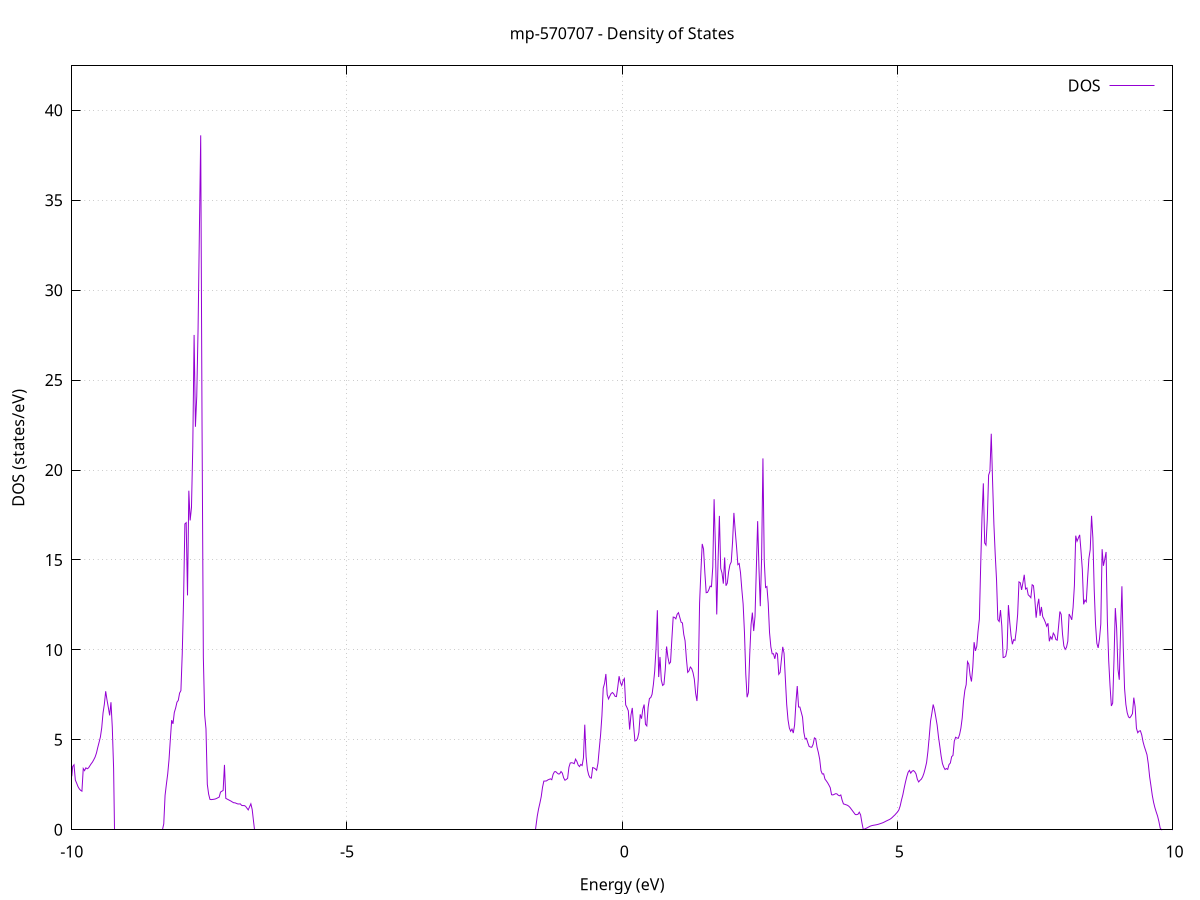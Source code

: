 set title 'mp-570707 - Density of States'
set xlabel 'Energy (eV)'
set ylabel 'DOS (states/eV)'
set grid
set xrange [-10:10]
set yrange [0:42.468]
set xzeroaxis lt -1
set terminal png size 800,600
set output 'mp-570707_dos_gnuplot.png'
plot '-' using 1:2 with lines title 'DOS'
-35.978600 0.000000
-35.954700 0.000000
-35.930700 0.000000
-35.906700 0.000000
-35.882700 0.000000
-35.858700 0.000000
-35.834800 0.000000
-35.810800 0.000000
-35.786800 0.000000
-35.762800 0.000000
-35.738800 0.000000
-35.714900 0.000000
-35.690900 0.000000
-35.666900 0.000000
-35.642900 0.000000
-35.618900 0.000000
-35.595000 0.000000
-35.571000 0.000000
-35.547000 0.000000
-35.523000 0.000000
-35.499000 0.000000
-35.475100 0.000000
-35.451100 0.000000
-35.427100 0.000000
-35.403100 0.000000
-35.379100 0.000000
-35.355200 0.000000
-35.331200 0.000000
-35.307200 0.000000
-35.283200 0.000000
-35.259200 0.000000
-35.235300 0.000000
-35.211300 0.000000
-35.187300 0.000000
-35.163300 0.000000
-35.139300 0.000000
-35.115300 0.000000
-35.091400 0.000000
-35.067400 0.000000
-35.043400 0.000000
-35.019400 0.000000
-34.995400 0.000000
-34.971500 0.000000
-34.947500 0.000000
-34.923500 0.000000
-34.899500 0.000000
-34.875500 0.000000
-34.851600 0.000000
-34.827600 0.000000
-34.803600 0.000000
-34.779600 0.000000
-34.755600 0.000000
-34.731700 0.000000
-34.707700 0.000000
-34.683700 0.000000
-34.659700 0.000000
-34.635700 0.000000
-34.611800 0.000000
-34.587800 0.000000
-34.563800 0.000000
-34.539800 0.000000
-34.515800 0.000000
-34.491900 0.000000
-34.467900 0.000000
-34.443900 0.000000
-34.419900 0.000000
-34.395900 0.000000
-34.371900 0.000000
-34.348000 0.000000
-34.324000 0.000000
-34.300000 0.000000
-34.276000 0.000000
-34.252000 0.000000
-34.228100 0.000000
-34.204100 0.000000
-34.180100 0.000000
-34.156100 0.000000
-34.132100 0.000000
-34.108200 0.000000
-34.084200 0.000000
-34.060200 0.000000
-34.036200 0.000000
-34.012200 0.000000
-33.988300 0.000000
-33.964300 0.000000
-33.940300 0.000000
-33.916300 0.000000
-33.892300 0.000000
-33.868400 0.000000
-33.844400 0.000000
-33.820400 0.000000
-33.796400 170.251100
-33.772400 0.000000
-33.748500 0.000000
-33.724500 0.000000
-33.700500 0.000000
-33.676500 0.000000
-33.652500 0.000000
-33.628600 0.000000
-33.604600 0.000000
-33.580600 0.000000
-33.556600 0.000000
-33.532600 0.000000
-33.508600 0.000000
-33.484700 0.000000
-33.460700 0.000000
-33.436700 0.000000
-33.412700 0.000000
-33.388700 0.000000
-33.364800 0.000000
-33.340800 0.000000
-33.316800 0.000000
-33.292800 0.000000
-33.268800 0.000000
-33.244900 0.000000
-33.220900 0.000000
-33.196900 0.000000
-33.172900 0.000000
-33.148900 0.000000
-33.125000 0.000000
-33.101000 0.000000
-33.077000 0.000000
-33.053000 0.000000
-33.029000 0.000000
-33.005100 0.000000
-32.981100 0.000000
-32.957100 0.000000
-32.933100 0.000000
-32.909100 0.000000
-32.885200 0.000000
-32.861200 0.000000
-32.837200 0.000000
-32.813200 0.000000
-32.789200 0.000000
-32.765300 0.000000
-32.741300 0.000000
-32.717300 0.000000
-32.693300 0.000000
-32.669300 0.000000
-32.645300 0.000000
-32.621400 0.000000
-32.597400 0.000000
-32.573400 0.000000
-32.549400 0.000000
-32.525400 0.000000
-32.501500 0.000000
-32.477500 0.000000
-32.453500 0.000000
-32.429500 0.000000
-32.405500 0.000000
-32.381600 0.000000
-32.357600 0.000000
-32.333600 0.000000
-32.309600 0.000000
-32.285600 0.000000
-32.261700 0.000000
-32.237700 0.000000
-32.213700 0.000000
-32.189700 0.000000
-32.165700 0.000000
-32.141800 0.000000
-32.117800 0.000000
-32.093800 0.000000
-32.069800 0.000000
-32.045800 0.000000
-32.021900 0.000000
-31.997900 0.000000
-31.973900 0.000000
-31.949900 0.000000
-31.925900 0.000000
-31.901900 0.000000
-31.878000 0.000000
-31.854000 0.000000
-31.830000 0.000000
-31.806000 0.000000
-31.782000 0.000000
-31.758100 0.000000
-31.734100 0.000000
-31.710100 0.000000
-31.686100 0.000000
-31.662100 0.000000
-31.638200 0.000000
-31.614200 0.000000
-31.590200 0.000000
-31.566200 0.000000
-31.542200 0.000000
-31.518300 0.000000
-31.494300 0.000000
-31.470300 0.000000
-31.446300 0.000000
-31.422300 0.000000
-31.398400 0.000000
-31.374400 0.000000
-31.350400 0.000000
-31.326400 0.000000
-31.302400 0.000000
-31.278500 0.000000
-31.254500 0.000000
-31.230500 0.000000
-31.206500 0.000000
-31.182500 0.000000
-31.158600 0.000000
-31.134600 0.000000
-31.110600 0.000000
-31.086600 0.000000
-31.062600 0.000000
-31.038600 0.000000
-31.014700 0.000000
-30.990700 0.000000
-30.966700 0.000000
-30.942700 0.000000
-30.918700 0.000000
-30.894800 0.000000
-30.870800 0.000000
-30.846800 0.000000
-30.822800 0.000000
-30.798800 0.000000
-30.774900 0.000000
-30.750900 0.000000
-30.726900 0.000000
-30.702900 0.000000
-30.678900 0.000000
-30.655000 0.000000
-30.631000 0.000000
-30.607000 0.000000
-30.583000 0.000000
-30.559000 0.000000
-30.535100 0.000000
-30.511100 0.000000
-30.487100 0.000000
-30.463100 0.000000
-30.439100 0.000000
-30.415200 0.000000
-30.391200 0.000000
-30.367200 0.000000
-30.343200 0.000000
-30.319200 0.000000
-30.295200 0.000000
-30.271300 0.000000
-30.247300 0.000000
-30.223300 0.000000
-30.199300 0.000000
-30.175300 0.000000
-30.151400 0.000000
-30.127400 0.000000
-30.103400 0.000000
-30.079400 0.000000
-30.055400 0.000000
-30.031500 0.000000
-30.007500 0.000000
-29.983500 0.000000
-29.959500 0.000000
-29.935500 0.000000
-29.911600 0.000000
-29.887600 0.000000
-29.863600 0.000000
-29.839600 0.000000
-29.815600 0.000000
-29.791700 0.000000
-29.767700 0.000000
-29.743700 0.000000
-29.719700 0.000000
-29.695700 0.000000
-29.671800 0.000000
-29.647800 0.000000
-29.623800 0.000000
-29.599800 0.000000
-29.575800 0.000000
-29.551900 0.000000
-29.527900 0.000000
-29.503900 0.000000
-29.479900 0.000000
-29.455900 0.000000
-29.431900 0.000000
-29.408000 0.000000
-29.384000 0.000000
-29.360000 0.000000
-29.336000 0.000000
-29.312000 0.000000
-29.288100 0.000000
-29.264100 0.000000
-29.240100 0.000000
-29.216100 0.000000
-29.192100 0.000000
-29.168200 0.000000
-29.144200 0.000000
-29.120200 0.000000
-29.096200 0.000000
-29.072200 0.000000
-29.048300 0.000000
-29.024300 0.000000
-29.000300 0.000000
-28.976300 0.000000
-28.952300 0.000000
-28.928400 0.000000
-28.904400 0.000000
-28.880400 0.000000
-28.856400 0.000000
-28.832400 0.000000
-28.808500 0.000000
-28.784500 0.000000
-28.760500 0.000000
-28.736500 0.000000
-28.712500 0.000000
-28.688600 0.000000
-28.664600 0.000000
-28.640600 0.000000
-28.616600 0.000000
-28.592600 0.000000
-28.568600 0.000000
-28.544700 0.000000
-28.520700 0.000000
-28.496700 0.000000
-28.472700 0.000000
-28.448700 0.000000
-28.424800 0.000000
-28.400800 0.000000
-28.376800 0.000000
-28.352800 0.000000
-28.328800 0.000000
-28.304900 0.000000
-28.280900 0.000000
-28.256900 0.000000
-28.232900 0.000000
-28.208900 0.000000
-28.185000 0.000000
-28.161000 0.000000
-28.137000 0.000000
-28.113000 0.000000
-28.089000 0.000000
-28.065100 0.000000
-28.041100 0.000000
-28.017100 0.000000
-27.993100 0.000000
-27.969100 0.000000
-27.945200 0.000000
-27.921200 0.000000
-27.897200 0.000000
-27.873200 0.000000
-27.849200 0.000000
-27.825200 0.000000
-27.801300 0.000000
-27.777300 0.000000
-27.753300 0.000000
-27.729300 0.000000
-27.705300 0.000000
-27.681400 0.000000
-27.657400 0.000000
-27.633400 0.000000
-27.609400 0.000000
-27.585400 0.000000
-27.561500 0.000000
-27.537500 0.000000
-27.513500 0.000000
-27.489500 0.000000
-27.465500 0.000000
-27.441600 0.000000
-27.417600 0.000000
-27.393600 0.000000
-27.369600 0.000000
-27.345600 0.000000
-27.321700 0.000000
-27.297700 0.000000
-27.273700 0.000000
-27.249700 0.000000
-27.225700 0.000000
-27.201800 0.000000
-27.177800 0.000000
-27.153800 0.000000
-27.129800 0.000000
-27.105800 0.000000
-27.081900 0.000000
-27.057900 0.000000
-27.033900 0.000000
-27.009900 0.000000
-26.985900 0.000000
-26.961900 0.000000
-26.938000 0.000000
-26.914000 0.000000
-26.890000 0.000000
-26.866000 0.000000
-26.842000 0.000000
-26.818100 0.000000
-26.794100 0.000000
-26.770100 0.000000
-26.746100 0.000000
-26.722100 0.000000
-26.698200 0.000000
-26.674200 0.000000
-26.650200 0.000000
-26.626200 0.000000
-26.602200 0.000000
-26.578300 0.000000
-26.554300 0.000000
-26.530300 0.000000
-26.506300 0.000000
-26.482300 0.000000
-26.458400 0.000000
-26.434400 0.000000
-26.410400 0.000000
-26.386400 0.000000
-26.362400 0.000000
-26.338500 0.000000
-26.314500 0.000000
-26.290500 0.000000
-26.266500 0.000000
-26.242500 0.000000
-26.218600 0.000000
-26.194600 0.000000
-26.170600 0.000000
-26.146600 0.000000
-26.122600 0.000000
-26.098600 0.000000
-26.074700 0.000000
-26.050700 0.000000
-26.026700 0.000000
-26.002700 0.000000
-25.978700 0.000000
-25.954800 0.000000
-25.930800 0.000000
-25.906800 0.000000
-25.882800 0.000000
-25.858800 0.000000
-25.834900 0.000000
-25.810900 0.000000
-25.786900 0.000000
-25.762900 0.000000
-25.738900 0.000000
-25.715000 0.000000
-25.691000 0.000000
-25.667000 0.000000
-25.643000 0.000000
-25.619000 0.000000
-25.595100 0.000000
-25.571100 0.000000
-25.547100 0.000000
-25.523100 0.000000
-25.499100 0.000000
-25.475200 0.000000
-25.451200 0.000000
-25.427200 0.000000
-25.403200 0.000000
-25.379200 0.000000
-25.355200 0.000000
-25.331300 0.000000
-25.307300 0.000000
-25.283300 0.000000
-25.259300 0.000000
-25.235300 0.000000
-25.211400 0.000000
-25.187400 0.000000
-25.163400 0.000000
-25.139400 0.000000
-25.115400 0.000000
-25.091500 0.000000
-25.067500 0.000000
-25.043500 0.000000
-25.019500 0.000000
-24.995500 0.000000
-24.971600 0.000000
-24.947600 0.000000
-24.923600 0.000000
-24.899600 0.000000
-24.875600 0.000000
-24.851700 0.000000
-24.827700 0.000000
-24.803700 0.000000
-24.779700 0.000000
-24.755700 0.000000
-24.731800 0.000000
-24.707800 0.000000
-24.683800 0.000000
-24.659800 0.000000
-24.635800 0.000000
-24.611900 0.000000
-24.587900 0.000000
-24.563900 0.000000
-24.539900 0.000000
-24.515900 0.000000
-24.491900 0.000000
-24.468000 0.000000
-24.444000 0.000000
-24.420000 0.000000
-24.396000 0.000000
-24.372000 0.000000
-24.348100 0.000000
-24.324100 0.000000
-24.300100 0.000000
-24.276100 0.000000
-24.252100 0.000000
-24.228200 0.000000
-24.204200 0.000000
-24.180200 0.000000
-24.156200 0.000000
-24.132200 0.000000
-24.108300 0.000000
-24.084300 0.000000
-24.060300 0.000000
-24.036300 0.000000
-24.012300 0.000000
-23.988400 0.000000
-23.964400 0.000000
-23.940400 0.000000
-23.916400 0.000000
-23.892400 0.000000
-23.868500 0.000000
-23.844500 0.000000
-23.820500 0.000000
-23.796500 0.000000
-23.772500 0.000000
-23.748600 0.000000
-23.724600 0.000000
-23.700600 0.000000
-23.676600 0.000000
-23.652600 0.000000
-23.628600 0.000000
-23.604700 0.000000
-23.580700 0.000000
-23.556700 0.000000
-23.532700 0.000000
-23.508700 0.000000
-23.484800 0.000000
-23.460800 0.000000
-23.436800 0.000000
-23.412800 0.000000
-23.388800 0.000000
-23.364900 0.000000
-23.340900 0.000000
-23.316900 0.000000
-23.292900 0.000000
-23.268900 0.000000
-23.245000 0.000000
-23.221000 0.000000
-23.197000 0.000000
-23.173000 0.000000
-23.149000 0.000000
-23.125100 0.000000
-23.101100 0.000000
-23.077100 0.000000
-23.053100 0.000000
-23.029100 0.000000
-23.005200 0.000000
-22.981200 0.000000
-22.957200 0.000000
-22.933200 0.000000
-22.909200 0.000000
-22.885200 0.000000
-22.861300 0.000000
-22.837300 0.000000
-22.813300 0.000000
-22.789300 0.000000
-22.765300 0.000000
-22.741400 0.000000
-22.717400 0.000000
-22.693400 0.000000
-22.669400 0.000000
-22.645400 0.000000
-22.621500 0.000000
-22.597500 0.000000
-22.573500 0.000000
-22.549500 0.000000
-22.525500 0.000000
-22.501600 0.000000
-22.477600 0.000000
-22.453600 0.000000
-22.429600 0.000000
-22.405600 0.000000
-22.381700 0.000000
-22.357700 0.000000
-22.333700 0.000000
-22.309700 0.000000
-22.285700 0.000000
-22.261800 0.000000
-22.237800 0.000000
-22.213800 0.000000
-22.189800 0.000000
-22.165800 0.000000
-22.141900 0.000000
-22.117900 0.000000
-22.093900 0.000000
-22.069900 0.000000
-22.045900 0.000000
-22.021900 0.000000
-21.998000 0.000000
-21.974000 0.000000
-21.950000 0.000000
-21.926000 0.000000
-21.902000 0.000000
-21.878100 0.000000
-21.854100 0.000000
-21.830100 0.000000
-21.806100 0.000000
-21.782100 0.000000
-21.758200 0.000000
-21.734200 0.000000
-21.710200 0.000000
-21.686200 0.000000
-21.662200 0.000000
-21.638300 0.000000
-21.614300 0.000000
-21.590300 0.000000
-21.566300 0.000000
-21.542300 0.000000
-21.518400 0.000000
-21.494400 0.000000
-21.470400 0.000000
-21.446400 0.000000
-21.422400 0.000000
-21.398500 0.000000
-21.374500 0.000000
-21.350500 0.000000
-21.326500 0.000000
-21.302500 0.000000
-21.278600 0.000000
-21.254600 0.000000
-21.230600 0.000000
-21.206600 0.000000
-21.182600 0.000000
-21.158600 0.000000
-21.134700 0.000000
-21.110700 0.000000
-21.086700 0.000000
-21.062700 0.000000
-21.038700 0.000000
-21.014800 0.000000
-20.990800 0.000000
-20.966800 0.000000
-20.942800 0.000000
-20.918800 0.000000
-20.894900 0.000000
-20.870900 0.000000
-20.846900 0.000000
-20.822900 0.000000
-20.798900 0.000000
-20.775000 0.000000
-20.751000 0.000000
-20.727000 0.000000
-20.703000 0.000000
-20.679000 0.000000
-20.655100 0.000000
-20.631100 0.000000
-20.607100 0.000000
-20.583100 0.000000
-20.559100 0.000000
-20.535200 0.000000
-20.511200 0.000000
-20.487200 0.000000
-20.463200 0.000000
-20.439200 0.000000
-20.415200 0.000000
-20.391300 0.000000
-20.367300 0.000000
-20.343300 0.000000
-20.319300 0.000000
-20.295300 0.000000
-20.271400 0.000000
-20.247400 0.000000
-20.223400 0.000000
-20.199400 0.000000
-20.175400 0.000000
-20.151500 0.000000
-20.127500 0.000000
-20.103500 0.000000
-20.079500 0.000000
-20.055500 0.000000
-20.031600 0.000000
-20.007600 0.000000
-19.983600 0.000000
-19.959600 0.000000
-19.935600 0.000000
-19.911700 0.000000
-19.887700 0.000000
-19.863700 0.000000
-19.839700 0.000000
-19.815700 0.000000
-19.791800 0.000000
-19.767800 0.000000
-19.743800 0.000000
-19.719800 0.000000
-19.695800 0.000000
-19.671900 0.000000
-19.647900 0.000000
-19.623900 0.000000
-19.599900 0.000000
-19.575900 0.000000
-19.551900 0.000000
-19.528000 0.000000
-19.504000 0.000000
-19.480000 0.000000
-19.456000 0.000000
-19.432000 0.000000
-19.408100 0.000000
-19.384100 0.000000
-19.360100 0.000000
-19.336100 0.000000
-19.312100 0.000000
-19.288200 0.000000
-19.264200 0.000000
-19.240200 0.000000
-19.216200 0.000000
-19.192200 0.000000
-19.168300 0.000000
-19.144300 0.000000
-19.120300 0.000000
-19.096300 0.000000
-19.072300 0.000000
-19.048400 0.000000
-19.024400 0.000000
-19.000400 0.000000
-18.976400 0.000000
-18.952400 0.000000
-18.928500 0.000000
-18.904500 0.000000
-18.880500 0.000000
-18.856500 0.000000
-18.832500 0.000000
-18.808500 0.000000
-18.784600 0.000000
-18.760600 0.000000
-18.736600 0.000000
-18.712600 0.000000
-18.688600 0.000000
-18.664700 0.000000
-18.640700 0.000000
-18.616700 0.000000
-18.592700 0.000000
-18.568700 0.000000
-18.544800 0.000000
-18.520800 0.000000
-18.496800 0.000000
-18.472800 0.000000
-18.448800 0.000000
-18.424900 0.000000
-18.400900 0.000000
-18.376900 0.000000
-18.352900 0.000000
-18.328900 0.000000
-18.305000 0.000000
-18.281000 0.000000
-18.257000 0.000000
-18.233000 0.000000
-18.209000 0.000000
-18.185100 0.000000
-18.161100 0.000000
-18.137100 0.000000
-18.113100 0.000000
-18.089100 0.000000
-18.065200 0.000000
-18.041200 0.000000
-18.017200 0.000000
-17.993200 0.000000
-17.969200 0.000000
-17.945200 0.000000
-17.921300 0.000000
-17.897300 0.000000
-17.873300 0.000000
-17.849300 0.000000
-17.825300 0.000000
-17.801400 0.000000
-17.777400 0.000000
-17.753400 0.000000
-17.729400 0.000000
-17.705400 0.000000
-17.681500 0.000000
-17.657500 0.000000
-17.633500 0.000000
-17.609500 0.000000
-17.585500 0.000000
-17.561600 0.000000
-17.537600 0.000000
-17.513600 0.000000
-17.489600 0.000000
-17.465600 0.000000
-17.441700 0.000000
-17.417700 0.000000
-17.393700 0.000000
-17.369700 0.000000
-17.345700 0.000000
-17.321800 0.000000
-17.297800 0.000000
-17.273800 0.000000
-17.249800 0.000000
-17.225800 0.000000
-17.201900 0.000000
-17.177900 0.000000
-17.153900 0.000000
-17.129900 0.000000
-17.105900 0.000000
-17.081900 0.000000
-17.058000 0.000000
-17.034000 0.000000
-17.010000 0.000000
-16.986000 0.000000
-16.962000 0.000000
-16.938100 0.000000
-16.914100 0.000000
-16.890100 0.000000
-16.866100 0.000000
-16.842100 0.000000
-16.818200 0.000000
-16.794200 0.000000
-16.770200 0.000000
-16.746200 0.000000
-16.722200 0.000000
-16.698300 0.000000
-16.674300 0.000000
-16.650300 0.000000
-16.626300 0.000000
-16.602300 0.000000
-16.578400 0.000000
-16.554400 0.000000
-16.530400 0.000000
-16.506400 0.000000
-16.482400 0.000000
-16.458500 0.000000
-16.434500 0.000000
-16.410500 0.000000
-16.386500 0.000000
-16.362500 0.000000
-16.338500 0.000000
-16.314600 0.000000
-16.290600 0.000000
-16.266600 0.000000
-16.242600 0.000000
-16.218600 0.000000
-16.194700 0.000000
-16.170700 0.000000
-16.146700 0.000000
-16.122700 0.000000
-16.098700 0.000000
-16.074800 0.000000
-16.050800 0.000000
-16.026800 0.000000
-16.002800 0.000000
-15.978800 0.000000
-15.954900 0.000000
-15.930900 0.000000
-15.906900 0.000000
-15.882900 0.000000
-15.858900 0.000000
-15.835000 0.000000
-15.811000 0.000000
-15.787000 0.000000
-15.763000 0.000000
-15.739000 0.000000
-15.715100 0.000000
-15.691100 0.000000
-15.667100 0.000000
-15.643100 0.000000
-15.619100 0.000000
-15.595200 0.000000
-15.571200 0.000000
-15.547200 0.000000
-15.523200 0.000000
-15.499200 0.000000
-15.475200 0.000000
-15.451300 0.000000
-15.427300 0.000000
-15.403300 0.000000
-15.379300 0.000000
-15.355300 0.000000
-15.331400 0.000000
-15.307400 0.000000
-15.283400 0.000000
-15.259400 0.000000
-15.235400 0.000000
-15.211500 18.628900
-15.187500 51.136200
-15.163500 71.272000
-15.139500 112.374700
-15.115500 62.814300
-15.091600 60.561300
-15.067600 60.087200
-15.043600 112.425400
-15.019600 148.345500
-14.995600 79.153500
-14.971700 87.443200
-14.947700 103.691300
-14.923700 0.000000
-14.899700 0.000000
-14.875700 0.000000
-14.851800 0.000000
-14.827800 0.000000
-14.803800 0.000000
-14.779800 0.000000
-14.755800 0.000000
-14.731900 0.000000
-14.707900 0.000000
-14.683900 0.000000
-14.659900 0.000000
-14.635900 0.000000
-14.611900 0.000000
-14.588000 0.000000
-14.564000 0.000000
-14.540000 0.000000
-14.516000 0.000000
-14.492000 0.000000
-14.468100 0.000000
-14.444100 0.000000
-14.420100 0.000000
-14.396100 0.000000
-14.372100 0.000000
-14.348200 0.000000
-14.324200 0.000000
-14.300200 0.000000
-14.276200 0.000000
-14.252200 0.000000
-14.228300 0.000000
-14.204300 0.000000
-14.180300 0.000000
-14.156300 0.000000
-14.132300 0.000000
-14.108400 0.000000
-14.084400 0.000000
-14.060400 0.000000
-14.036400 0.000000
-14.012400 0.000000
-13.988500 0.000000
-13.964500 0.000000
-13.940500 0.000000
-13.916500 0.000000
-13.892500 0.000000
-13.868500 0.000000
-13.844600 0.000000
-13.820600 0.000000
-13.796600 0.000000
-13.772600 0.000000
-13.748600 0.000000
-13.724700 0.000000
-13.700700 0.000000
-13.676700 0.000000
-13.652700 0.000000
-13.628700 0.000000
-13.604800 0.000000
-13.580800 0.000000
-13.556800 0.000000
-13.532800 0.000000
-13.508800 0.000000
-13.484900 0.000000
-13.460900 0.000000
-13.436900 0.000000
-13.412900 0.000000
-13.388900 0.000000
-13.365000 0.000000
-13.341000 0.000000
-13.317000 0.000000
-13.293000 0.000000
-13.269000 0.000000
-13.245100 0.000000
-13.221100 0.000000
-13.197100 0.000000
-13.173100 0.000000
-13.149100 0.000000
-13.125200 0.000000
-13.101200 0.000000
-13.077200 0.000000
-13.053200 0.000000
-13.029200 0.000000
-13.005200 0.000000
-12.981300 0.000000
-12.957300 0.000000
-12.933300 0.000000
-12.909300 0.000000
-12.885300 0.000000
-12.861400 0.000000
-12.837400 0.000000
-12.813400 0.000000
-12.789400 0.000000
-12.765400 0.000000
-12.741500 0.000000
-12.717500 0.000000
-12.693500 0.000000
-12.669500 0.000000
-12.645500 0.000000
-12.621600 0.000000
-12.597600 0.000000
-12.573600 0.000000
-12.549600 0.000000
-12.525600 0.000000
-12.501700 0.000000
-12.477700 0.000000
-12.453700 0.000000
-12.429700 0.000000
-12.405700 0.000000
-12.381800 0.000000
-12.357800 0.000000
-12.333800 0.000000
-12.309800 0.000000
-12.285800 0.000000
-12.261900 0.000000
-12.237900 0.000000
-12.213900 0.000000
-12.189900 0.000000
-12.165900 0.000000
-12.141900 0.000000
-12.118000 0.000000
-12.094000 0.000000
-12.070000 0.000000
-12.046000 0.000000
-12.022000 0.000000
-11.998100 0.000000
-11.974100 0.000000
-11.950100 0.000000
-11.926100 0.000000
-11.902100 0.000000
-11.878200 0.000000
-11.854200 0.000000
-11.830200 0.000000
-11.806200 0.000000
-11.782200 0.000000
-11.758300 0.000000
-11.734300 0.000000
-11.710300 0.000000
-11.686300 0.000000
-11.662300 0.000000
-11.638400 0.000000
-11.614400 0.000000
-11.590400 0.000000
-11.566400 0.000000
-11.542400 0.000000
-11.518500 0.000000
-11.494500 0.000000
-11.470500 0.000000
-11.446500 0.000000
-11.422500 0.000000
-11.398500 0.000000
-11.374600 0.000000
-11.350600 0.000000
-11.326600 0.000000
-11.302600 0.000000
-11.278600 0.000000
-11.254700 0.000000
-11.230700 0.000000
-11.206700 0.000000
-11.182700 0.000000
-11.158700 0.000000
-11.134800 0.000000
-11.110800 0.000000
-11.086800 0.000000
-11.062800 0.000000
-11.038800 0.000000
-11.014900 0.000000
-10.990900 0.000000
-10.966900 0.000000
-10.942900 0.000000
-10.918900 0.000000
-10.895000 0.000000
-10.871000 0.000000
-10.847000 0.000000
-10.823000 0.000000
-10.799000 0.000000
-10.775100 0.000000
-10.751100 0.000000
-10.727100 0.000000
-10.703100 0.000000
-10.679100 0.000000
-10.655200 0.000000
-10.631200 0.000000
-10.607200 0.000000
-10.583200 0.000000
-10.559200 0.000000
-10.535200 0.000000
-10.511300 0.000000
-10.487300 0.000000
-10.463300 0.000000
-10.439300 0.000000
-10.415300 0.000000
-10.391400 0.000000
-10.367400 0.000000
-10.343400 0.000000
-10.319400 0.000000
-10.295400 0.000000
-10.271500 0.000000
-10.247500 0.520400
-10.223500 1.363300
-10.199500 2.076600
-10.175500 2.454600
-10.151600 2.457600
-10.127600 2.559000
-10.103600 2.529900
-10.079600 2.492300
-10.055600 2.567400
-10.031700 2.653400
-10.007700 2.713000
-9.983700 3.517500
-9.959700 3.614000
-9.935700 2.762800
-9.911800 2.592400
-9.887800 2.404400
-9.863800 2.275500
-9.839800 2.192800
-9.815800 2.145600
-9.791800 3.405700
-9.767900 3.288400
-9.743900 3.444300
-9.719900 3.390700
-9.695900 3.440600
-9.671900 3.555300
-9.648000 3.668400
-9.624000 3.766000
-9.600000 3.899900
-9.576000 4.046700
-9.552000 4.264800
-9.528100 4.575900
-9.504100 4.863200
-9.480100 5.162300
-9.456100 5.670100
-9.432100 6.497000
-9.408200 6.981400
-9.384200 7.701500
-9.360200 7.215100
-9.336200 6.803300
-9.312200 6.359000
-9.288300 7.090600
-9.264300 5.707600
-9.240300 3.424300
-9.216300 0.000000
-9.192300 0.000000
-9.168400 0.000000
-9.144400 0.000000
-9.120400 0.000000
-9.096400 0.000000
-9.072400 0.000000
-9.048500 0.000000
-9.024500 0.000000
-9.000500 0.000000
-8.976500 0.000000
-8.952500 0.000000
-8.928500 0.000000
-8.904600 0.000000
-8.880600 0.000000
-8.856600 0.000000
-8.832600 0.000000
-8.808600 0.000000
-8.784700 0.000000
-8.760700 0.000000
-8.736700 0.000000
-8.712700 0.000000
-8.688700 0.000000
-8.664800 0.000000
-8.640800 0.000000
-8.616800 0.000000
-8.592800 0.000000
-8.568800 0.000000
-8.544900 0.000000
-8.520900 0.000000
-8.496900 0.000000
-8.472900 0.000000
-8.448900 0.000000
-8.425000 0.000000
-8.401000 0.000000
-8.377000 0.000000
-8.353000 0.000000
-8.329000 0.327800
-8.305100 1.911100
-8.281100 2.532100
-8.257100 3.109200
-8.233100 3.910300
-8.209100 5.039500
-8.185200 6.095100
-8.161200 5.888800
-8.137200 6.519900
-8.113200 6.767200
-8.089200 7.092800
-8.065200 7.195200
-8.041300 7.599100
-8.017300 7.737600
-7.993300 9.776800
-7.969300 12.745300
-7.945300 17.005300
-7.921400 17.073800
-7.897400 13.031100
-7.873400 18.849900
-7.849400 17.196800
-7.825400 17.908500
-7.801500 21.306100
-7.777500 27.510300
-7.753500 22.402400
-7.729500 24.098900
-7.705500 27.859400
-7.681600 33.275600
-7.657600 38.607200
-7.633600 22.643900
-7.609600 9.589600
-7.585600 6.387400
-7.561700 5.611500
-7.537700 2.530400
-7.513700 1.982900
-7.489700 1.691500
-7.465700 1.676900
-7.441800 1.686500
-7.417800 1.696200
-7.393800 1.711300
-7.369800 1.741700
-7.345800 1.779200
-7.321800 1.816800
-7.297900 2.094500
-7.273900 2.142100
-7.249900 2.187300
-7.225900 3.607700
-7.201900 1.746400
-7.178000 1.707600
-7.154000 1.668900
-7.130000 1.630200
-7.106000 1.591400
-7.082000 1.542900
-7.058100 1.502200
-7.034100 1.498400
-7.010100 1.468400
-6.986100 1.438300
-6.962100 1.433000
-6.938200 1.440700
-6.914200 1.357700
-6.890200 1.343100
-6.866200 1.346800
-6.842200 1.305000
-6.818300 1.204800
-6.794300 1.104500
-6.770300 1.273300
-6.746300 1.441700
-6.722300 1.130400
-6.698400 0.485900
-6.674400 0.000000
-6.650400 0.000000
-6.626400 0.000000
-6.602400 0.000000
-6.578500 0.000000
-6.554500 0.000000
-6.530500 0.000000
-6.506500 0.000000
-6.482500 0.000000
-6.458500 0.000000
-6.434600 0.000000
-6.410600 0.000000
-6.386600 0.000000
-6.362600 0.000000
-6.338600 0.000000
-6.314700 0.000000
-6.290700 0.000000
-6.266700 0.000000
-6.242700 0.000000
-6.218700 0.000000
-6.194800 0.000000
-6.170800 0.000000
-6.146800 0.000000
-6.122800 0.000000
-6.098800 0.000000
-6.074900 0.000000
-6.050900 0.000000
-6.026900 0.000000
-6.002900 0.000000
-5.978900 0.000000
-5.955000 0.000000
-5.931000 0.000000
-5.907000 0.000000
-5.883000 0.000000
-5.859000 0.000000
-5.835100 0.000000
-5.811100 0.000000
-5.787100 0.000000
-5.763100 0.000000
-5.739100 0.000000
-5.715200 0.000000
-5.691200 0.000000
-5.667200 0.000000
-5.643200 0.000000
-5.619200 0.000000
-5.595200 0.000000
-5.571300 0.000000
-5.547300 0.000000
-5.523300 0.000000
-5.499300 0.000000
-5.475300 0.000000
-5.451400 0.000000
-5.427400 0.000000
-5.403400 0.000000
-5.379400 0.000000
-5.355400 0.000000
-5.331500 0.000000
-5.307500 0.000000
-5.283500 0.000000
-5.259500 0.000000
-5.235500 0.000000
-5.211600 0.000000
-5.187600 0.000000
-5.163600 0.000000
-5.139600 0.000000
-5.115600 0.000000
-5.091700 0.000000
-5.067700 0.000000
-5.043700 0.000000
-5.019700 0.000000
-4.995700 0.000000
-4.971800 0.000000
-4.947800 0.000000
-4.923800 0.000000
-4.899800 0.000000
-4.875800 0.000000
-4.851800 0.000000
-4.827900 0.000000
-4.803900 0.000000
-4.779900 0.000000
-4.755900 0.000000
-4.731900 0.000000
-4.708000 0.000000
-4.684000 0.000000
-4.660000 0.000000
-4.636000 0.000000
-4.612000 0.000000
-4.588100 0.000000
-4.564100 0.000000
-4.540100 0.000000
-4.516100 0.000000
-4.492100 0.000000
-4.468200 0.000000
-4.444200 0.000000
-4.420200 0.000000
-4.396200 0.000000
-4.372200 0.000000
-4.348300 0.000000
-4.324300 0.000000
-4.300300 0.000000
-4.276300 0.000000
-4.252300 0.000000
-4.228400 0.000000
-4.204400 0.000000
-4.180400 0.000000
-4.156400 0.000000
-4.132400 0.000000
-4.108500 0.000000
-4.084500 0.000000
-4.060500 0.000000
-4.036500 0.000000
-4.012500 0.000000
-3.988500 0.000000
-3.964600 0.000000
-3.940600 0.000000
-3.916600 0.000000
-3.892600 0.000000
-3.868600 0.000000
-3.844700 0.000000
-3.820700 0.000000
-3.796700 0.000000
-3.772700 0.000000
-3.748700 0.000000
-3.724800 0.000000
-3.700800 0.000000
-3.676800 0.000000
-3.652800 0.000000
-3.628800 0.000000
-3.604900 0.000000
-3.580900 0.000000
-3.556900 0.000000
-3.532900 0.000000
-3.508900 0.000000
-3.485000 0.000000
-3.461000 0.000000
-3.437000 0.000000
-3.413000 0.000000
-3.389000 0.000000
-3.365100 0.000000
-3.341100 0.000000
-3.317100 0.000000
-3.293100 0.000000
-3.269100 0.000000
-3.245200 0.000000
-3.221200 0.000000
-3.197200 0.000000
-3.173200 0.000000
-3.149200 0.000000
-3.125200 0.000000
-3.101300 0.000000
-3.077300 0.000000
-3.053300 0.000000
-3.029300 0.000000
-3.005300 0.000000
-2.981400 0.000000
-2.957400 0.000000
-2.933400 0.000000
-2.909400 0.000000
-2.885400 0.000000
-2.861500 0.000000
-2.837500 0.000000
-2.813500 0.000000
-2.789500 0.000000
-2.765500 0.000000
-2.741600 0.000000
-2.717600 0.000000
-2.693600 0.000000
-2.669600 0.000000
-2.645600 0.000000
-2.621700 0.000000
-2.597700 0.000000
-2.573700 0.000000
-2.549700 0.000000
-2.525700 0.000000
-2.501800 0.000000
-2.477800 0.000000
-2.453800 0.000000
-2.429800 0.000000
-2.405800 0.000000
-2.381800 0.000000
-2.357900 0.000000
-2.333900 0.000000
-2.309900 0.000000
-2.285900 0.000000
-2.261900 0.000000
-2.238000 0.000000
-2.214000 0.000000
-2.190000 0.000000
-2.166000 0.000000
-2.142000 0.000000
-2.118100 0.000000
-2.094100 0.000000
-2.070100 0.000000
-2.046100 0.000000
-2.022100 0.000000
-1.998200 0.000000
-1.974200 0.000000
-1.950200 0.000000
-1.926200 0.000000
-1.902200 0.000000
-1.878300 0.000000
-1.854300 0.000000
-1.830300 0.000000
-1.806300 0.000000
-1.782300 0.000000
-1.758400 0.000000
-1.734400 0.000000
-1.710400 0.000000
-1.686400 0.000000
-1.662400 0.000000
-1.638500 0.000000
-1.614500 0.000000
-1.590500 0.000000
-1.566500 0.000000
-1.542500 0.754700
-1.518500 1.160100
-1.494600 1.480500
-1.470600 1.835800
-1.446600 2.369300
-1.422600 2.706400
-1.398600 2.708700
-1.374700 2.716200
-1.350700 2.771200
-1.326700 2.801900
-1.302700 2.831800
-1.278700 2.783900
-1.254800 3.078500
-1.230800 3.222900
-1.206800 3.233500
-1.182800 3.161300
-1.158800 3.101300
-1.134900 3.110500
-1.110900 3.238500
-1.086900 3.151200
-1.062900 2.887600
-1.038900 2.752600
-1.015000 2.799100
-0.991000 2.859100
-0.967000 3.474800
-0.943000 3.712700
-0.919000 3.727800
-0.895100 3.712600
-0.871100 3.673800
-0.847100 3.926700
-0.823100 3.802700
-0.799100 3.598900
-0.775200 3.514300
-0.751200 3.634200
-0.727200 3.571700
-0.703200 3.996800
-0.679200 5.843700
-0.655200 4.066400
-0.631300 3.343600
-0.607300 3.040800
-0.583300 2.894700
-0.559300 2.873400
-0.535300 3.459900
-0.511400 3.434200
-0.487400 3.386300
-0.463400 3.309900
-0.439400 3.698300
-0.415400 4.515800
-0.391500 5.283900
-0.367500 6.339300
-0.343500 7.876000
-0.319500 8.137900
-0.295500 8.661900
-0.271600 7.514700
-0.247600 7.274000
-0.223600 7.433700
-0.199600 7.577500
-0.175600 7.630100
-0.151700 7.549900
-0.127700 7.417500
-0.103700 7.404600
-0.079700 7.924900
-0.055700 8.538500
-0.031800 8.182400
-0.007800 8.022400
0.016200 8.284600
0.040200 8.405800
0.064200 6.940300
0.088200 6.794400
0.112100 6.613500
0.136100 5.573000
0.160100 6.380300
0.184100 6.774100
0.208100 5.806900
0.232000 4.937500
0.256000 4.961400
0.280000 5.079600
0.304000 5.406000
0.328000 6.416100
0.351900 6.175900
0.375900 6.706000
0.399900 6.962800
0.423900 5.863100
0.447900 5.773500
0.471800 6.802500
0.495800 7.299200
0.519800 7.348200
0.543800 7.532000
0.567800 8.078800
0.591700 8.821600
0.615700 10.085400
0.639700 12.206000
0.663700 8.490000
0.687700 9.608900
0.711600 8.322000
0.735600 8.023500
0.759600 8.082900
0.783600 8.915900
0.807600 10.189500
0.831500 9.594300
0.855500 9.230300
0.879500 9.321800
0.903500 10.604500
0.927500 11.824900
0.951500 11.807200
0.975400 11.726000
0.999400 11.979100
1.023400 12.069700
1.047400 11.808500
1.071400 11.540200
1.095300 11.497800
1.119300 10.864500
1.143300 10.508100
1.167300 9.514200
1.191300 8.751000
1.215200 8.836500
1.239200 9.048500
1.263200 8.964200
1.287200 8.741500
1.311200 8.375400
1.335100 7.594000
1.359100 7.157800
1.383100 8.371300
1.407100 12.611500
1.431100 14.370300
1.455000 15.891100
1.479000 15.604700
1.503000 14.293600
1.527000 13.178700
1.551000 13.195000
1.574900 13.341200
1.598900 13.547600
1.622900 13.514600
1.646900 14.607400
1.670900 18.376200
1.694900 15.688800
1.718800 11.969700
1.742800 14.949300
1.766800 17.452200
1.790800 14.534200
1.814800 14.269600
1.838700 13.683400
1.862700 15.138800
1.886700 13.567900
1.910700 13.712600
1.934700 14.344000
1.958600 14.731600
1.982600 14.890000
2.006600 16.018500
2.030600 17.617400
2.054600 16.626900
2.078500 15.738100
2.102500 14.739300
2.126500 14.801700
2.150500 14.297600
2.174500 13.368100
2.198400 12.550800
2.222400 10.977400
2.246400 8.662300
2.270400 7.368700
2.294400 7.625400
2.318300 9.745500
2.342300 11.399100
2.366300 12.073000
2.390300 11.048100
2.414300 11.867300
2.438200 14.516400
2.462200 17.157400
2.486200 14.527200
2.510200 12.431600
2.534200 15.120900
2.558200 20.645600
2.582100 14.950200
2.606100 13.471100
2.630100 13.524600
2.654100 12.593700
2.678100 10.965300
2.702000 10.164600
2.726000 9.781600
2.750000 9.783900
2.774000 9.504600
2.798000 9.843400
2.821900 9.773400
2.845900 8.641300
2.869900 8.745700
2.893900 9.450500
2.917900 10.169300
2.941800 9.812600
2.965800 8.387100
2.989800 6.970000
3.013800 6.115300
3.037800 5.660100
3.061700 5.474900
3.085700 5.597400
3.109700 5.377200
3.133700 5.833100
3.157700 7.076600
3.181600 7.991700
3.205600 6.827300
3.229600 6.821400
3.253600 6.543700
3.277600 6.263800
3.301500 5.422000
3.325500 5.042300
3.349500 5.083800
3.373500 4.837700
3.397500 4.631800
3.421500 4.600600
3.445400 4.586800
3.469400 4.745800
3.493400 5.109300
3.517400 5.061900
3.541400 4.588800
3.565300 4.296400
3.589300 3.923300
3.613300 3.279900
3.637300 3.101000
3.661300 3.110500
3.685200 2.819900
3.709200 2.721100
3.733200 2.614600
3.757200 2.483500
3.781200 2.339400
3.805100 1.949600
3.829100 1.936700
3.853100 1.967800
3.877100 2.004600
3.901100 1.999100
3.925000 1.923900
3.949000 1.888500
3.973000 1.936000
3.997000 1.648700
4.021000 1.438800
4.044900 1.416400
4.068900 1.389800
4.092900 1.362700
4.116900 1.314200
4.140900 1.239300
4.164900 1.140700
4.188800 1.042100
4.212800 0.943400
4.236800 0.846700
4.260800 0.841800
4.284800 0.861700
4.308700 0.977400
4.332700 0.827700
4.356700 0.393300
4.380700 0.017400
4.404700 0.042200
4.428600 0.074400
4.452600 0.110500
4.476600 0.150700
4.500600 0.190600
4.524600 0.220300
4.548500 0.239600
4.572500 0.253300
4.596500 0.265900
4.620500 0.279900
4.644500 0.297700
4.668400 0.319300
4.692400 0.343600
4.716400 0.369100
4.740400 0.395700
4.764400 0.431100
4.788300 0.470300
4.812300 0.507100
4.836300 0.541300
4.860300 0.574500
4.884300 0.623000
4.908200 0.686000
4.932200 0.759300
4.956200 0.826100
4.980200 0.911500
5.004200 0.991800
5.028200 1.106100
5.052100 1.325500
5.076100 1.656900
5.100100 1.941400
5.124100 2.311800
5.148100 2.651200
5.172000 2.951300
5.196000 3.194900
5.220000 3.301600
5.244000 3.148200
5.268000 3.255700
5.291900 3.294600
5.315900 3.229200
5.339900 3.106400
5.363900 2.805600
5.387900 2.659400
5.411800 2.748000
5.435800 2.812000
5.459800 2.942200
5.483800 3.143400
5.507800 3.422600
5.531700 3.735600
5.555700 4.349300
5.579700 5.169600
5.603700 6.043100
5.627700 6.477400
5.651600 6.964600
5.675600 6.674500
5.699600 6.255600
5.723600 5.817700
5.747600 5.170400
5.771500 4.655700
5.795500 4.106900
5.819500 3.684700
5.843500 3.484400
5.867500 3.350300
5.891500 3.404200
5.915400 3.357700
5.939400 3.624900
5.963400 3.710400
5.987400 4.065400
6.011400 4.134600
6.035300 4.924400
6.059300 5.142600
6.083300 5.101600
6.107300 5.084500
6.131300 5.295100
6.155200 5.648500
6.179200 6.219200
6.203200 7.152400
6.227200 7.757800
6.251200 8.068600
6.275100 9.346200
6.299100 9.205600
6.323100 8.568200
6.347100 8.243500
6.371100 9.036100
6.395000 10.429400
6.419000 9.946400
6.443000 10.191400
6.467000 11.052100
6.491000 11.704800
6.514900 14.718600
6.538900 17.411200
6.562900 19.260100
6.586900 15.942300
6.610900 15.825600
6.634900 17.263400
6.658800 19.714600
6.682800 19.935000
6.706800 22.016300
6.730800 19.378900
6.754800 16.989700
6.778700 15.317100
6.802700 13.895100
6.826700 11.678100
6.850700 11.578700
6.874700 12.214300
6.898600 11.322300
6.922600 9.575100
6.946600 9.590500
6.970600 9.657400
6.994600 10.058100
7.018500 12.490700
7.042500 11.559700
7.066500 10.786800
7.090500 10.314400
7.114500 10.568600
7.138400 10.525000
7.162400 11.104700
7.186400 11.980800
7.210400 13.781000
7.234400 13.733400
7.258300 13.333300
7.282300 13.734700
7.306300 14.176900
7.330300 13.383400
7.354300 13.443600
7.378200 13.062200
7.402200 12.992500
7.426200 12.900300
7.450200 13.621300
7.474200 13.564600
7.498200 12.815300
7.522100 11.788900
7.546100 12.451400
7.570100 12.843100
7.594100 11.896300
7.618100 12.389300
7.642000 11.850200
7.666000 11.705700
7.690000 11.529500
7.714000 11.317400
7.738000 11.483400
7.761900 10.477700
7.785900 10.733000
7.809900 10.598000
7.833900 10.933900
7.857900 10.819700
7.881800 10.575100
7.905800 10.539900
7.929800 11.298400
7.953800 12.134300
7.977800 11.969000
8.001700 10.871000
8.025700 10.220800
8.049700 10.028900
8.073700 10.142200
8.097700 10.479300
8.121600 11.995000
8.145600 11.850700
8.169600 11.672300
8.193600 12.358500
8.217600 13.577200
8.241500 16.350300
8.265500 16.039100
8.289500 16.220800
8.313500 16.394200
8.337500 15.498500
8.361500 14.469800
8.385400 12.533900
8.409400 12.769200
8.433400 12.675300
8.457400 13.973000
8.481400 15.103200
8.505300 15.580900
8.529300 17.455300
8.553300 16.225100
8.577300 13.371200
8.601300 11.441100
8.625200 10.370400
8.649200 10.111400
8.673200 10.608300
8.697200 11.435300
8.721200 15.598600
8.745100 14.676000
8.769100 15.039300
8.793100 15.443600
8.817100 11.552200
8.841100 9.382500
8.865000 7.999700
8.889000 6.883100
8.913000 7.041100
8.937000 9.455200
8.961000 12.325900
8.984900 11.201200
9.008900 8.938500
9.032900 8.340000
9.056900 11.093300
9.080900 13.537700
9.104900 10.172700
9.128800 7.858300
9.152800 6.966700
9.176800 6.507100
9.200800 6.271100
9.224800 6.224300
9.248700 6.322300
9.272700 6.458600
9.296700 7.346300
9.320700 6.849800
9.344700 5.646100
9.368600 5.395200
9.392600 5.482000
9.416600 5.507300
9.440600 5.280000
9.464600 4.895100
9.488500 4.626900
9.512500 4.403300
9.536500 4.169700
9.560500 3.661900
9.584500 2.947800
9.608400 2.446100
9.632400 1.920200
9.656400 1.525100
9.680400 1.227700
9.704400 0.986400
9.728300 0.768400
9.752300 0.468500
9.776300 0.094000
9.800300 0.001300
9.824300 0.000000
9.848200 0.000000
9.872200 0.000000
9.896200 0.000000
9.920200 0.000000
9.944200 0.000000
9.968200 0.000000
9.992100 0.000000
10.016100 0.000000
10.040100 0.000000
10.064100 0.000000
10.088100 0.000000
10.112000 0.000000
10.136000 0.000000
10.160000 0.000000
10.184000 0.000000
10.208000 0.000000
10.231900 0.000000
10.255900 0.000000
10.279900 0.000000
10.303900 0.000000
10.327900 0.000000
10.351800 0.000000
10.375800 0.000000
10.399800 0.000000
10.423800 0.000000
10.447800 0.000000
10.471700 0.000000
10.495700 0.000000
10.519700 0.000000
10.543700 0.000000
10.567700 0.000000
10.591600 0.000000
10.615600 0.000000
10.639600 0.000000
10.663600 0.000000
10.687600 0.000000
10.711600 0.000000
10.735500 0.000000
10.759500 0.000000
10.783500 0.000000
10.807500 0.000000
10.831500 0.000000
10.855400 0.000000
10.879400 0.000000
10.903400 0.000000
10.927400 0.000000
10.951400 0.000000
10.975300 0.000000
10.999300 0.000000
11.023300 0.000000
11.047300 0.000000
11.071300 0.000000
11.095200 0.000000
11.119200 0.000000
11.143200 0.000000
11.167200 0.000000
11.191200 0.000000
11.215100 0.000000
11.239100 0.000000
11.263100 0.000000
11.287100 0.000000
11.311100 0.000000
11.335000 0.000000
11.359000 0.000000
11.383000 0.000000
11.407000 0.000000
11.431000 0.000000
11.454900 0.000000
11.478900 0.000000
11.502900 0.000000
11.526900 0.000000
11.550900 0.000000
11.574900 0.000000
11.598800 0.000000
11.622800 0.000000
11.646800 0.000000
11.670800 0.000000
11.694800 0.000000
11.718700 0.000000
11.742700 0.000000
11.766700 0.000000
11.790700 0.000000
11.814700 0.000000
11.838600 0.000000
11.862600 0.000000
11.886600 0.000000
11.910600 0.000000
11.934600 0.000000
11.958500 0.000000
11.982500 0.000000
e
